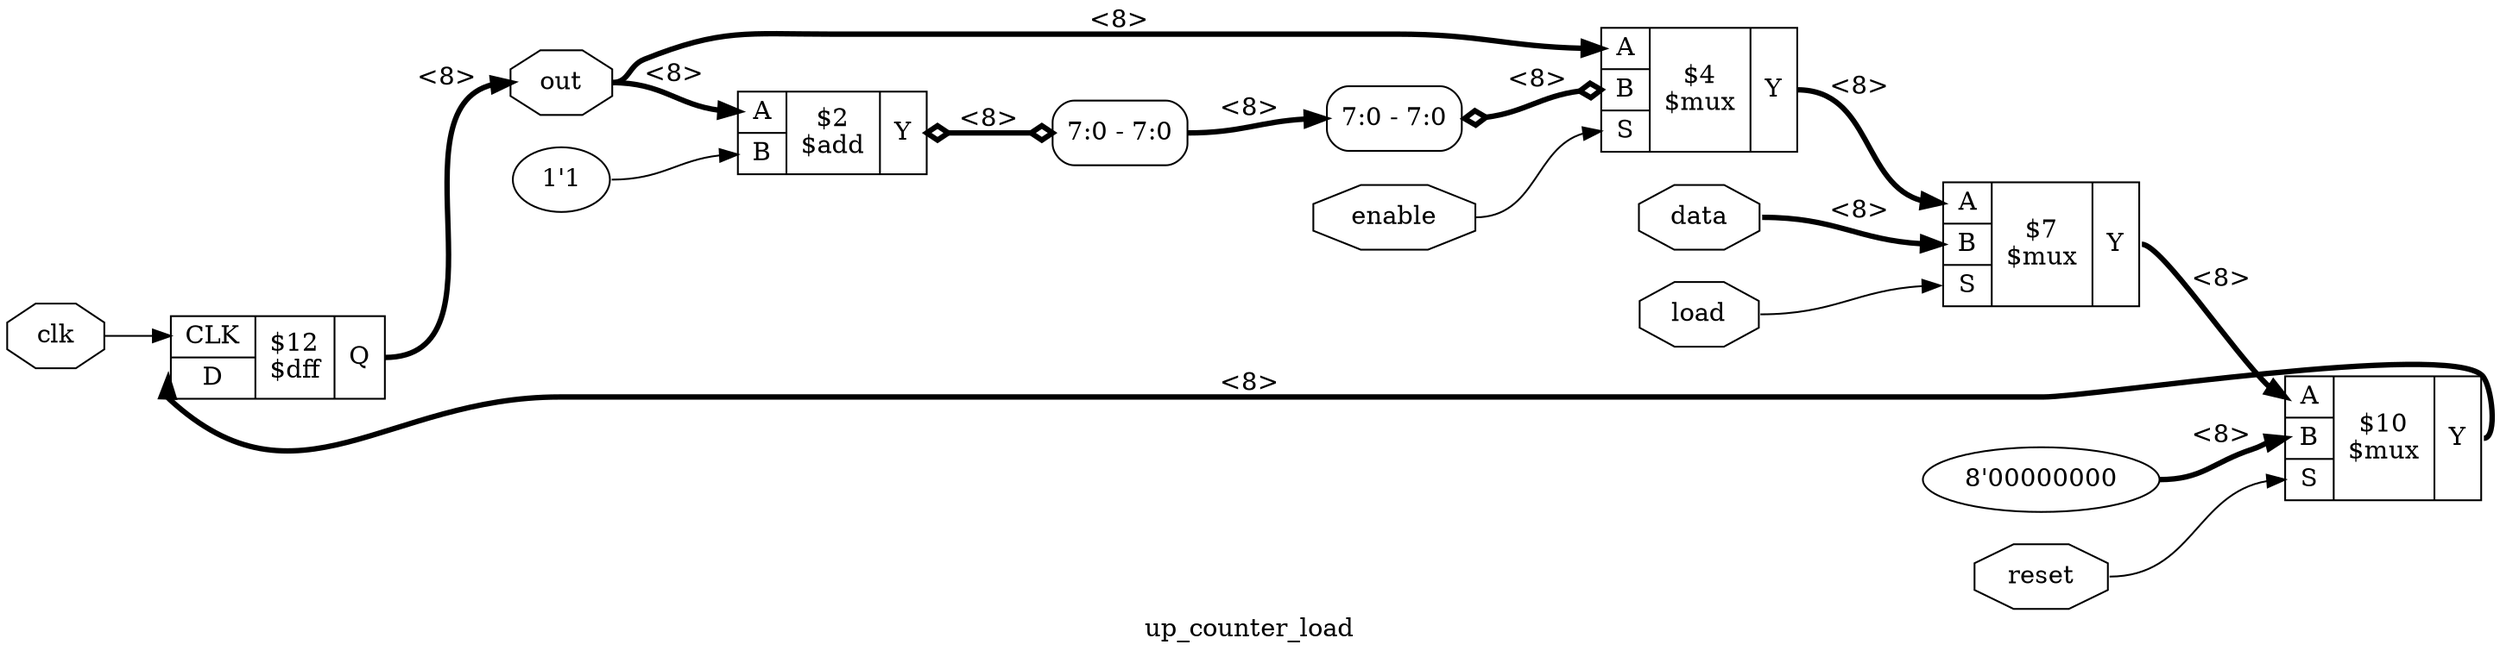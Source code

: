 digraph "up_counter_load" {
label="up_counter_load";
rankdir="LR";
remincross=true;
n6 [ shape=octagon, label="clk", color="black", fontcolor="black" ];
n7 [ shape=octagon, label="data", color="black", fontcolor="black" ];
n8 [ shape=octagon, label="enable", color="black", fontcolor="black" ];
n9 [ shape=octagon, label="load", color="black", fontcolor="black" ];
n10 [ shape=octagon, label="out", color="black", fontcolor="black" ];
n11 [ shape=octagon, label="reset", color="black", fontcolor="black" ];
v0 [ label="1'1" ];
c15 [ shape=record, label="{{<p12> A|<p13> B}|$2\n$add|{<p14> Y}}" ];
x1 [ shape=record, style=rounded, label="<s0> 7:0 - 7:0 " ];
c15:p14:e -> x1:w [arrowhead=odiamond, arrowtail=odiamond, dir=both, color="black", style="setlinewidth(3)", label="<8>"];
c19 [ shape=record, label="{{<p16> CLK|<p17> D}|$12\n$dff|{<p18> Q}}" ];
v2 [ label="8'00000000" ];
c21 [ shape=record, label="{{<p12> A|<p13> B|<p20> S}|$10\n$mux|{<p14> Y}}" ];
c22 [ shape=record, label="{{<p12> A|<p13> B|<p20> S}|$4\n$mux|{<p14> Y}}" ];
x3 [ shape=record, style=rounded, label="<s0> 7:0 - 7:0 " ];
x3:e -> c22:p13:w [arrowhead=odiamond, arrowtail=odiamond, dir=both, color="black", style="setlinewidth(3)", label="<8>"];
c23 [ shape=record, label="{{<p12> A|<p13> B|<p20> S}|$7\n$mux|{<p14> Y}}" ];
c19:p18:e -> n10:w [color="black", style="setlinewidth(3)", label="<8>"];
n10:e -> c15:p12:w [color="black", style="setlinewidth(3)", label="<8>"];
n10:e -> c22:p12:w [color="black", style="setlinewidth(3)", label="<8>"];
n11:e -> c21:p20:w [color="black", label=""];
c21:p14:e -> c19:p17:w [color="black", style="setlinewidth(3)", label="<8>"];
x1:s0:e -> x3:s0:w [color="black", style="setlinewidth(3)", label="<8>"];
c22:p14:e -> c23:p12:w [color="black", style="setlinewidth(3)", label="<8>"];
c23:p14:e -> c21:p12:w [color="black", style="setlinewidth(3)", label="<8>"];
n6:e -> c19:p16:w [color="black", label=""];
n7:e -> c23:p13:w [color="black", style="setlinewidth(3)", label="<8>"];
n8:e -> c22:p20:w [color="black", label=""];
n9:e -> c23:p20:w [color="black", label=""];
v0:e -> c15:p13:w [color="black", label=""];
v2:e -> c21:p13:w [color="black", style="setlinewidth(3)", label="<8>"];
}
